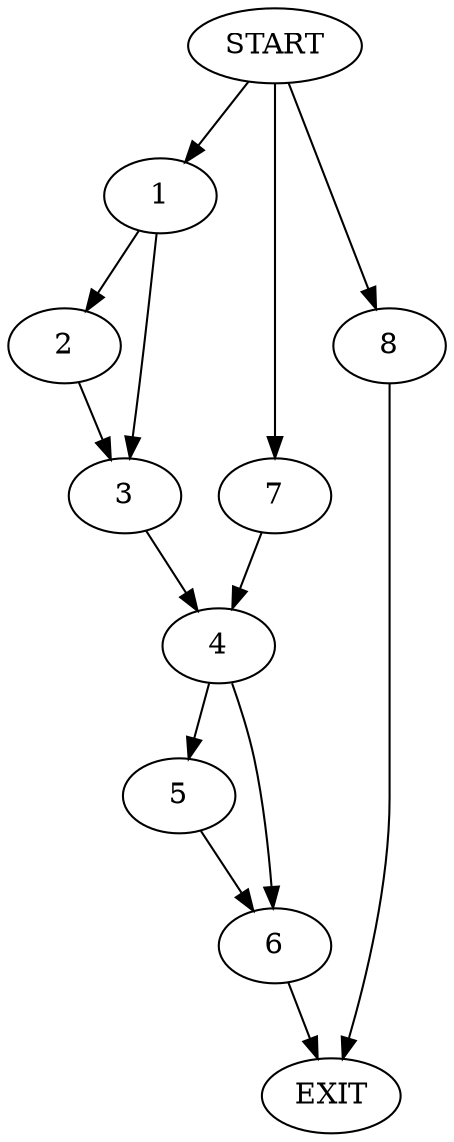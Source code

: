 digraph {
0 [label="START"]
9 [label="EXIT"]
0 -> 1
1 -> 2
1 -> 3
2 -> 3
3 -> 4
4 -> 5
4 -> 6
0 -> 7
7 -> 4
0 -> 8
8 -> 9
6 -> 9
5 -> 6
}
